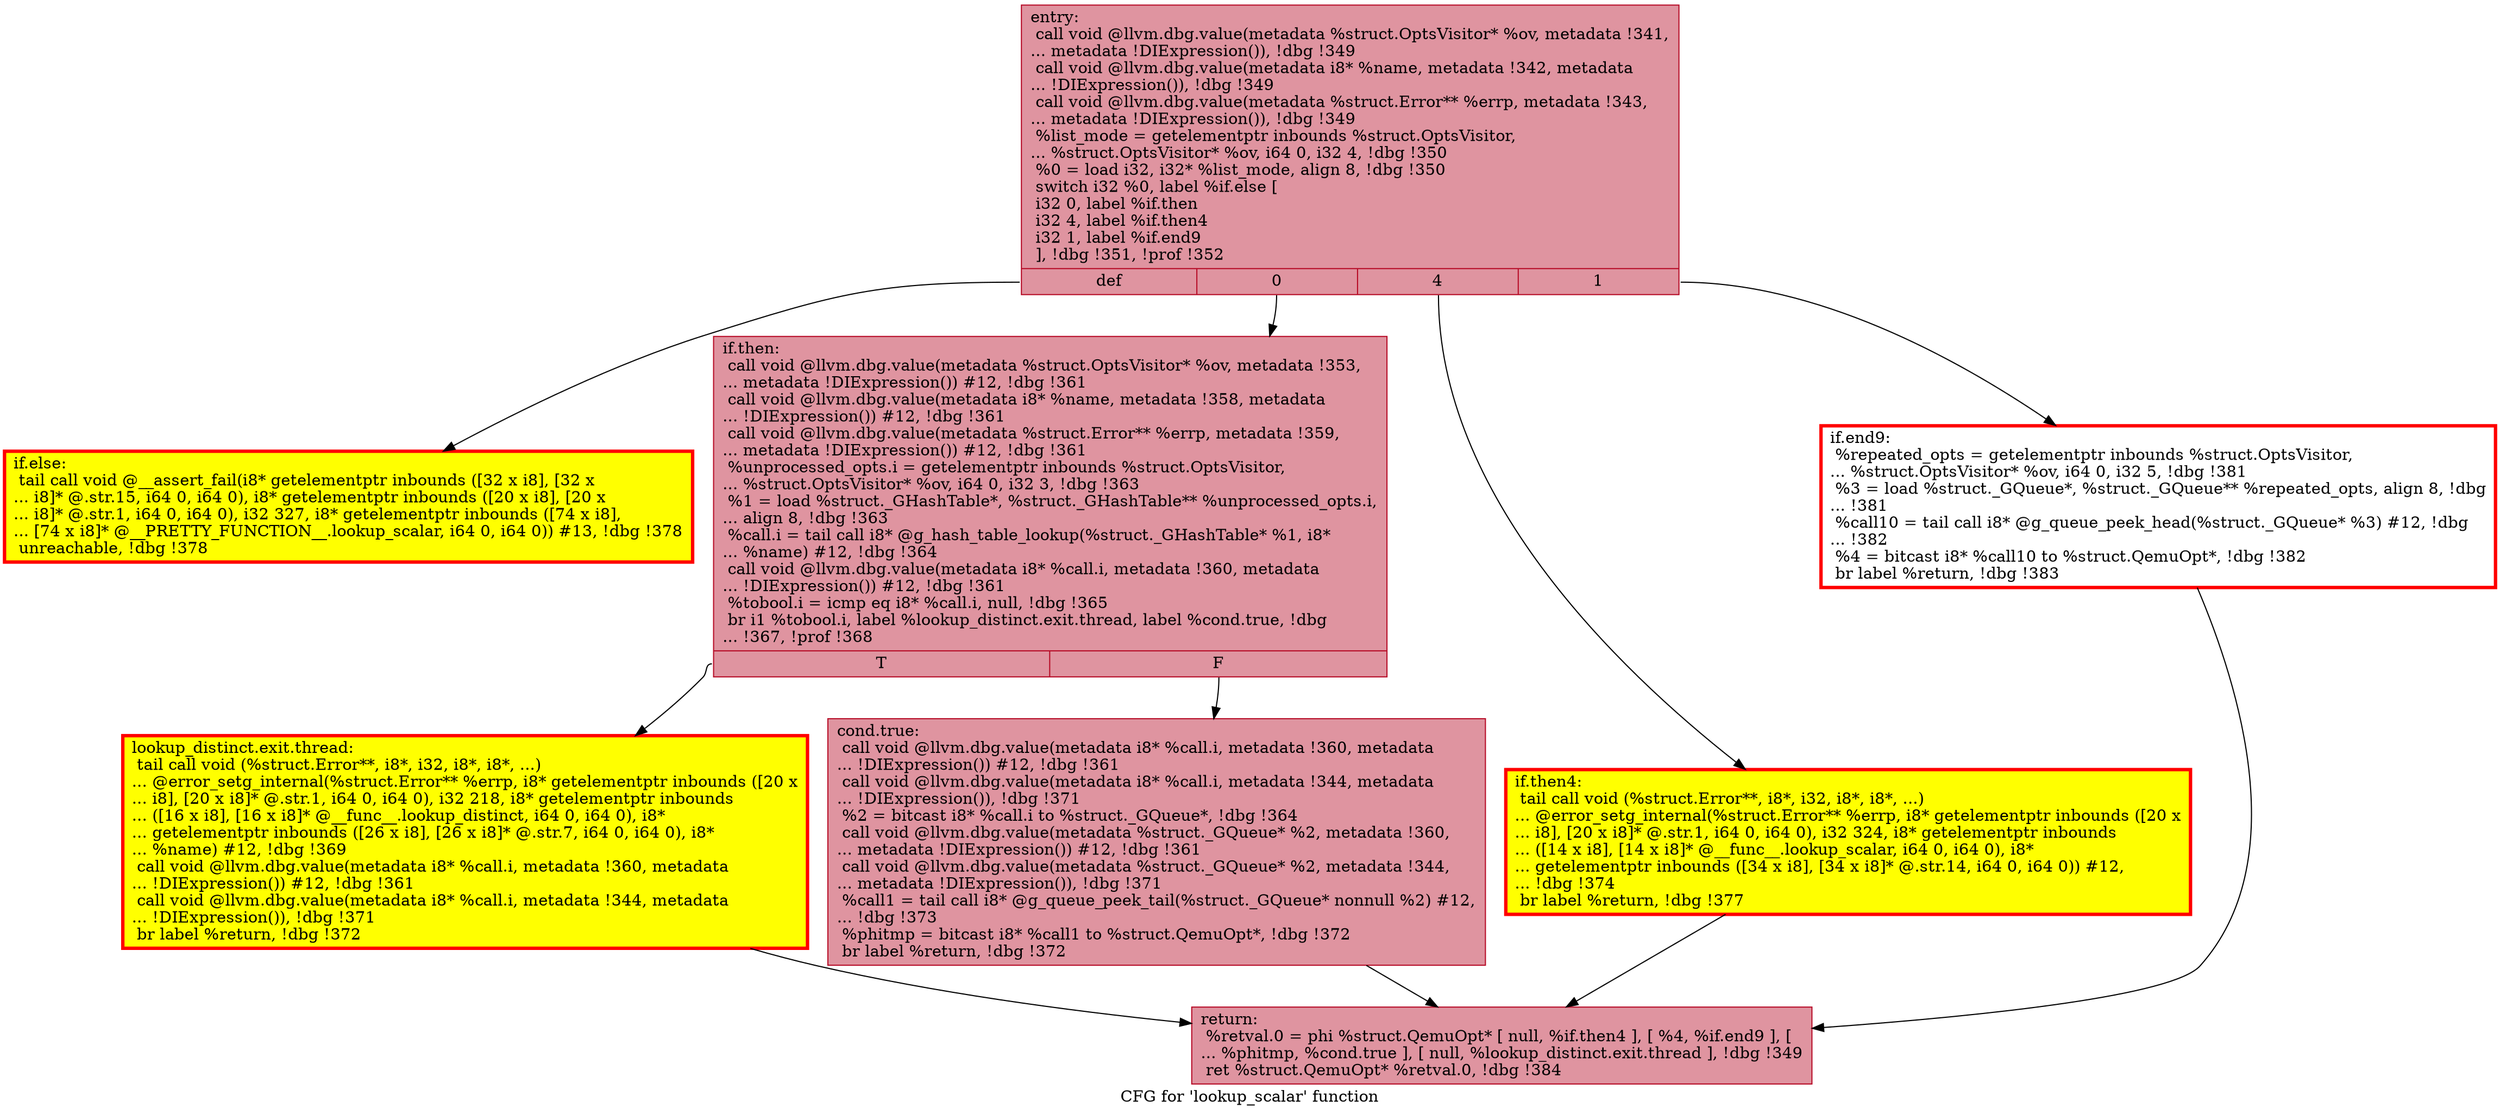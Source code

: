 digraph "CFG for 'lookup_scalar' function" {
	label="CFG for 'lookup_scalar' function";

	Node0x557d82767d60 [shape=record,color="#b70d28ff", style=filled, fillcolor="#b70d2870",label="{entry:\l  call void @llvm.dbg.value(metadata %struct.OptsVisitor* %ov, metadata !341,\l... metadata !DIExpression()), !dbg !349\l  call void @llvm.dbg.value(metadata i8* %name, metadata !342, metadata\l... !DIExpression()), !dbg !349\l  call void @llvm.dbg.value(metadata %struct.Error** %errp, metadata !343,\l... metadata !DIExpression()), !dbg !349\l  %list_mode = getelementptr inbounds %struct.OptsVisitor,\l... %struct.OptsVisitor* %ov, i64 0, i32 4, !dbg !350\l  %0 = load i32, i32* %list_mode, align 8, !dbg !350\l  switch i32 %0, label %if.else [\l    i32 0, label %if.then\l    i32 4, label %if.then4\l    i32 1, label %if.end9\l  ], !dbg !351, !prof !352\l|{<s0>def|<s1>0|<s2>4|<s3>1}}"];
	Node0x557d82767d60:s0 -> Node0x557d8276e690;
	Node0x557d82767d60:s1 -> Node0x557d82769e20;
	Node0x557d82767d60:s2 -> Node0x557d827416d0;
	Node0x557d82767d60:s3 -> Node0x557d82740210;
	Node0x557d82769e20 [shape=record,color="#b70d28ff", style=filled, fillcolor="#b70d2870",label="{if.then:                                          \l  call void @llvm.dbg.value(metadata %struct.OptsVisitor* %ov, metadata !353,\l... metadata !DIExpression()) #12, !dbg !361\l  call void @llvm.dbg.value(metadata i8* %name, metadata !358, metadata\l... !DIExpression()) #12, !dbg !361\l  call void @llvm.dbg.value(metadata %struct.Error** %errp, metadata !359,\l... metadata !DIExpression()) #12, !dbg !361\l  %unprocessed_opts.i = getelementptr inbounds %struct.OptsVisitor,\l... %struct.OptsVisitor* %ov, i64 0, i32 3, !dbg !363\l  %1 = load %struct._GHashTable*, %struct._GHashTable** %unprocessed_opts.i,\l... align 8, !dbg !363\l  %call.i = tail call i8* @g_hash_table_lookup(%struct._GHashTable* %1, i8*\l... %name) #12, !dbg !364\l  call void @llvm.dbg.value(metadata i8* %call.i, metadata !360, metadata\l... !DIExpression()) #12, !dbg !361\l  %tobool.i = icmp eq i8* %call.i, null, !dbg !365\l  br i1 %tobool.i, label %lookup_distinct.exit.thread, label %cond.true, !dbg\l... !367, !prof !368\l|{<s0>T|<s1>F}}"];
	Node0x557d82769e20:s0 -> Node0x557d82755590;
	Node0x557d82769e20:s1 -> Node0x557d82740910;
	Node0x557d82755590 [shape=record,penwidth=3.0, style="filled", color="red", fillcolor="yellow",label="{lookup_distinct.exit.thread:                      \l  tail call void (%struct.Error**, i8*, i32, i8*, i8*, ...)\l... @error_setg_internal(%struct.Error** %errp, i8* getelementptr inbounds ([20 x\l... i8], [20 x i8]* @.str.1, i64 0, i64 0), i32 218, i8* getelementptr inbounds\l... ([16 x i8], [16 x i8]* @__func__.lookup_distinct, i64 0, i64 0), i8*\l... getelementptr inbounds ([26 x i8], [26 x i8]* @.str.7, i64 0, i64 0), i8*\l... %name) #12, !dbg !369\l  call void @llvm.dbg.value(metadata i8* %call.i, metadata !360, metadata\l... !DIExpression()) #12, !dbg !361\l  call void @llvm.dbg.value(metadata i8* %call.i, metadata !344, metadata\l... !DIExpression()), !dbg !371\l  br label %return, !dbg !372\l}"];
	Node0x557d82755590 -> Node0x557d82754400;
	Node0x557d82740910 [shape=record,color="#b70d28ff", style=filled, fillcolor="#b70d2870",label="{cond.true:                                        \l  call void @llvm.dbg.value(metadata i8* %call.i, metadata !360, metadata\l... !DIExpression()) #12, !dbg !361\l  call void @llvm.dbg.value(metadata i8* %call.i, metadata !344, metadata\l... !DIExpression()), !dbg !371\l  %2 = bitcast i8* %call.i to %struct._GQueue*, !dbg !364\l  call void @llvm.dbg.value(metadata %struct._GQueue* %2, metadata !360,\l... metadata !DIExpression()) #12, !dbg !361\l  call void @llvm.dbg.value(metadata %struct._GQueue* %2, metadata !344,\l... metadata !DIExpression()), !dbg !371\l  %call1 = tail call i8* @g_queue_peek_tail(%struct._GQueue* nonnull %2) #12,\l... !dbg !373\l  %phitmp = bitcast i8* %call1 to %struct.QemuOpt*, !dbg !372\l  br label %return, !dbg !372\l}"];
	Node0x557d82740910 -> Node0x557d82754400;
	Node0x557d827416d0 [shape=record,penwidth=3.0, style="filled", color="red", fillcolor="yellow",label="{if.then4:                                         \l  tail call void (%struct.Error**, i8*, i32, i8*, i8*, ...)\l... @error_setg_internal(%struct.Error** %errp, i8* getelementptr inbounds ([20 x\l... i8], [20 x i8]* @.str.1, i64 0, i64 0), i32 324, i8* getelementptr inbounds\l... ([14 x i8], [14 x i8]* @__func__.lookup_scalar, i64 0, i64 0), i8*\l... getelementptr inbounds ([34 x i8], [34 x i8]* @.str.14, i64 0, i64 0)) #12,\l... !dbg !374\l  br label %return, !dbg !377\l}"];
	Node0x557d827416d0 -> Node0x557d82754400;
	Node0x557d8276e690 [shape=record,penwidth=3.0, style="filled", color="red", fillcolor="yellow",label="{if.else:                                          \l  tail call void @__assert_fail(i8* getelementptr inbounds ([32 x i8], [32 x\l... i8]* @.str.15, i64 0, i64 0), i8* getelementptr inbounds ([20 x i8], [20 x\l... i8]* @.str.1, i64 0, i64 0), i32 327, i8* getelementptr inbounds ([74 x i8],\l... [74 x i8]* @__PRETTY_FUNCTION__.lookup_scalar, i64 0, i64 0)) #13, !dbg !378\l  unreachable, !dbg !378\l}"];
	Node0x557d82740210 [shape=record,penwidth=3.0, color="red",label="{if.end9:                                          \l  %repeated_opts = getelementptr inbounds %struct.OptsVisitor,\l... %struct.OptsVisitor* %ov, i64 0, i32 5, !dbg !381\l  %3 = load %struct._GQueue*, %struct._GQueue** %repeated_opts, align 8, !dbg\l... !381\l  %call10 = tail call i8* @g_queue_peek_head(%struct._GQueue* %3) #12, !dbg\l... !382\l  %4 = bitcast i8* %call10 to %struct.QemuOpt*, !dbg !382\l  br label %return, !dbg !383\l}"];
	Node0x557d82740210 -> Node0x557d82754400;
	Node0x557d82754400 [shape=record,color="#b70d28ff", style=filled, fillcolor="#b70d2870",label="{return:                                           \l  %retval.0 = phi %struct.QemuOpt* [ null, %if.then4 ], [ %4, %if.end9 ], [\l... %phitmp, %cond.true ], [ null, %lookup_distinct.exit.thread ], !dbg !349\l  ret %struct.QemuOpt* %retval.0, !dbg !384\l}"];
}
